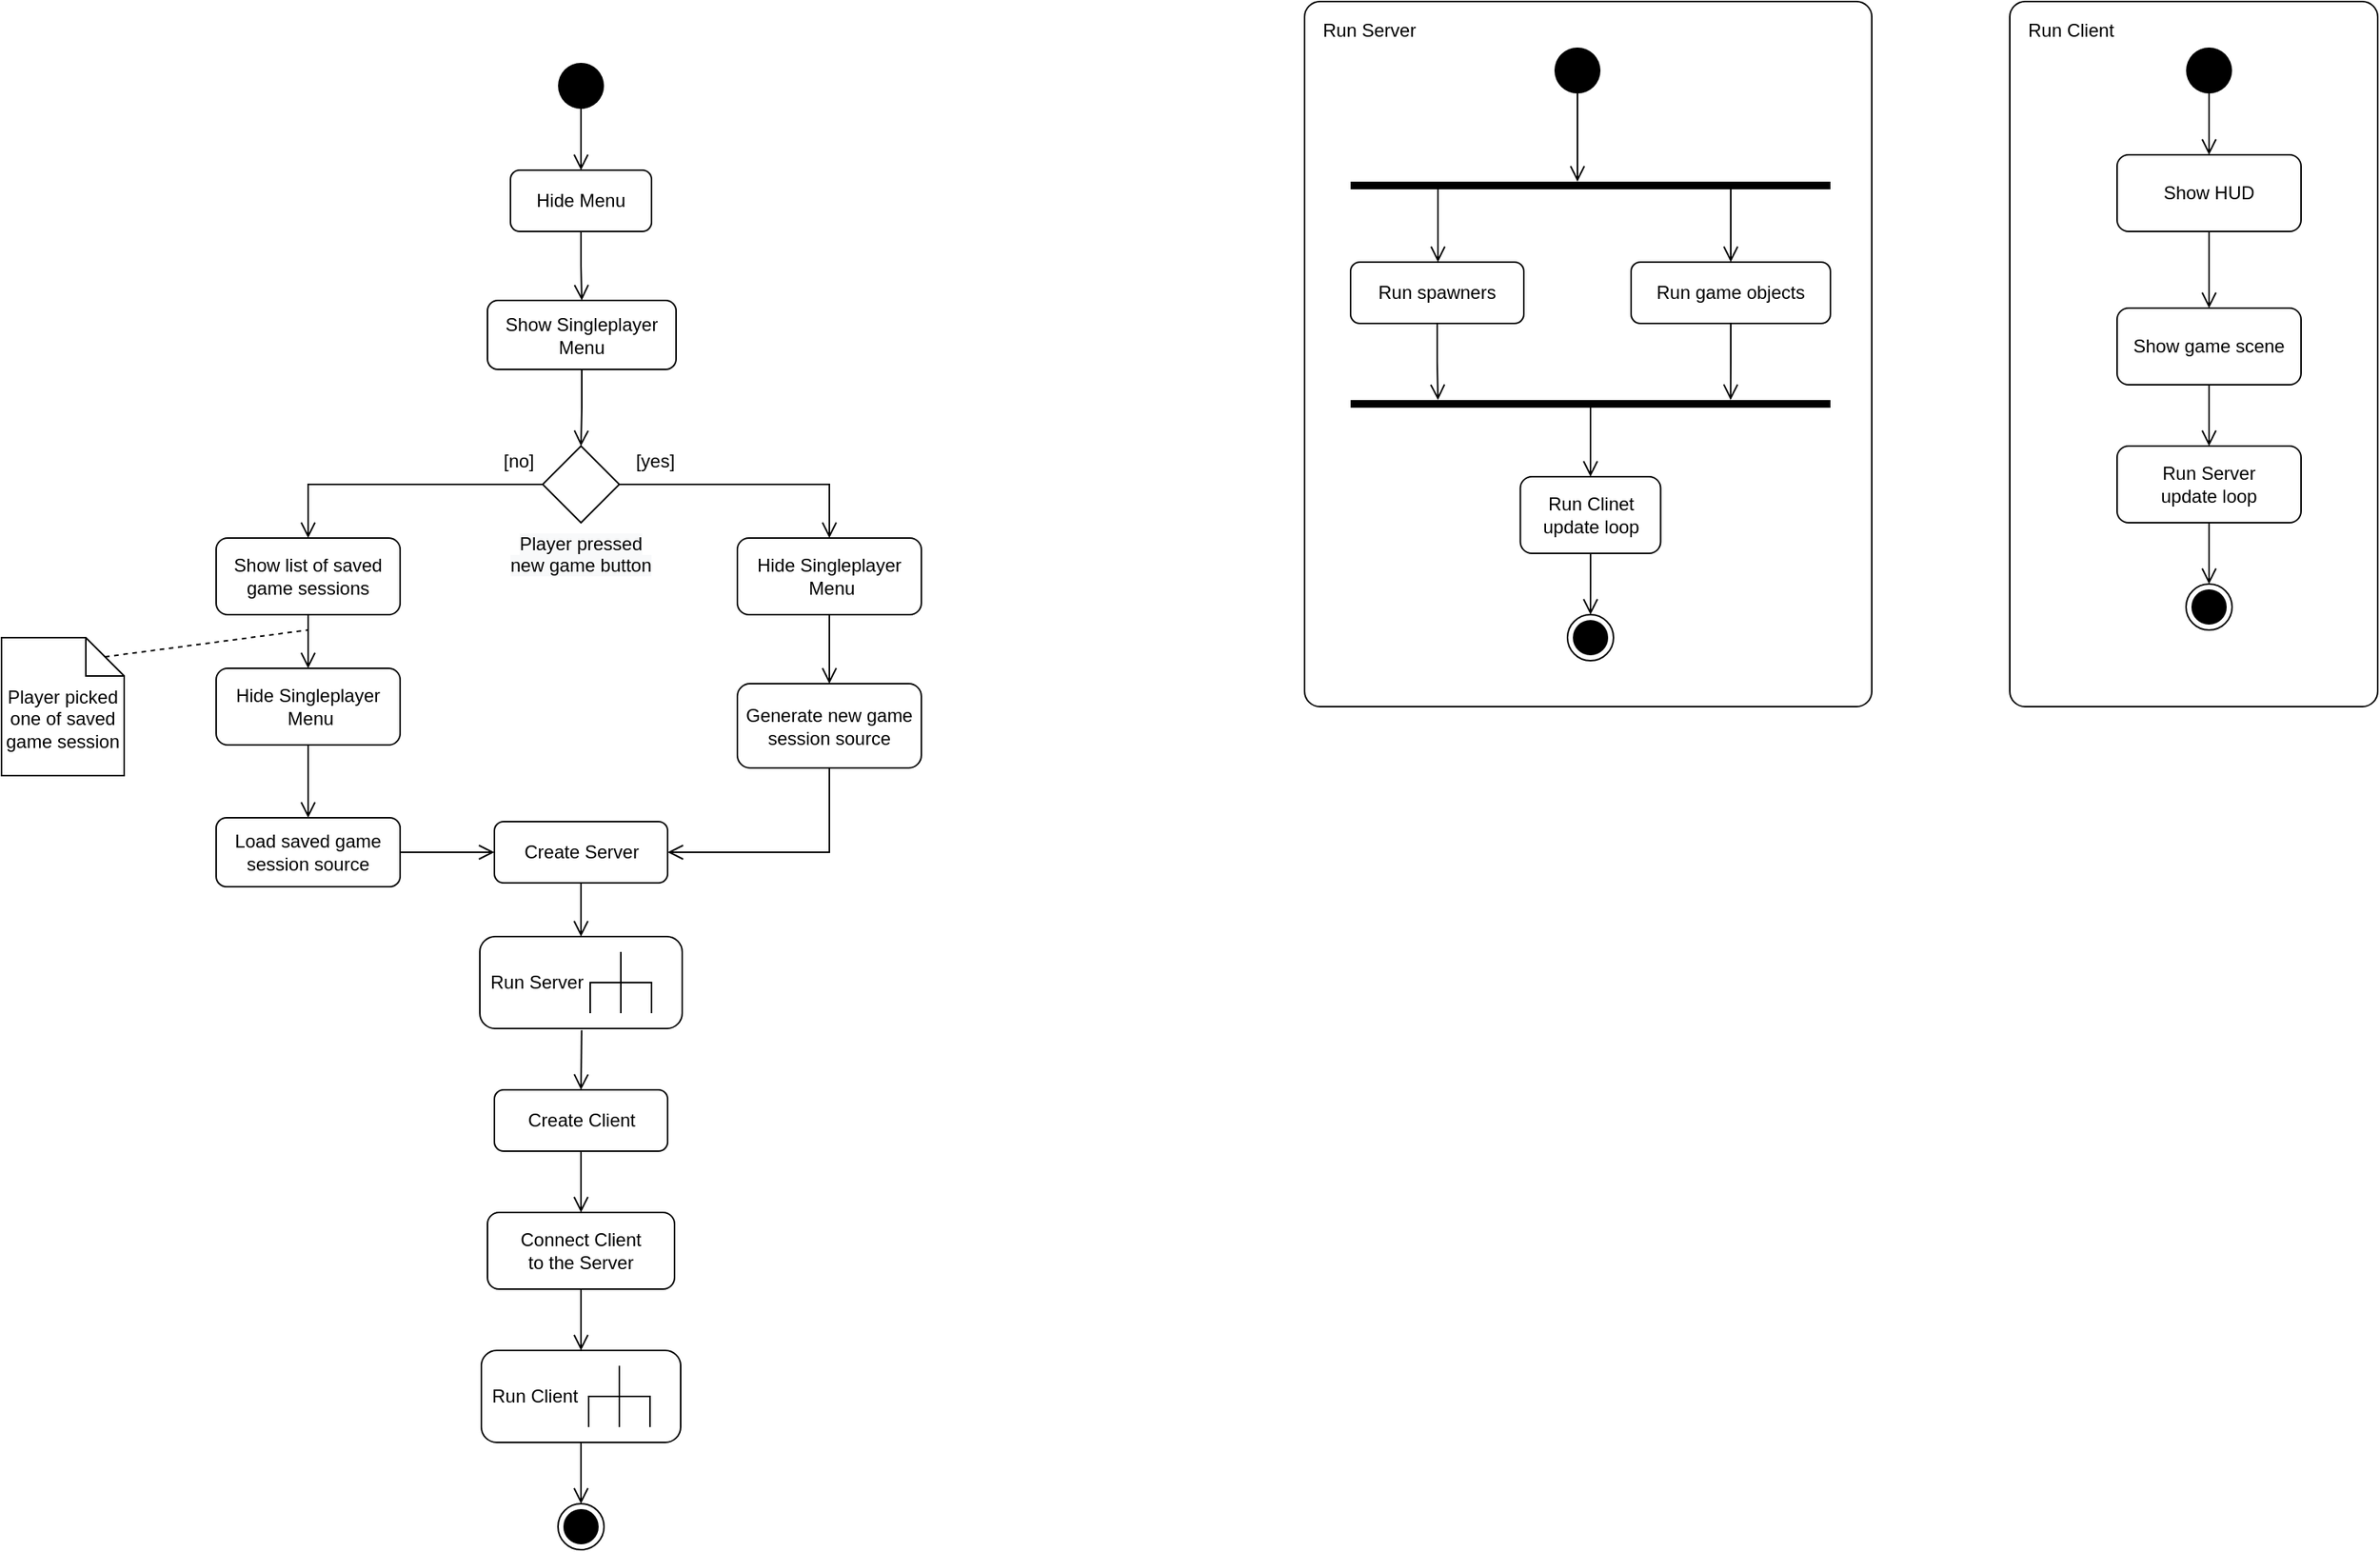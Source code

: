 <mxfile version="18.0.6" type="device"><diagram id="-9HNZeXDYJOqd_FAlpaB" name="Strona-1"><mxGraphModel dx="958" dy="596" grid="1" gridSize="10" guides="1" tooltips="1" connect="1" arrows="1" fold="1" page="1" pageScale="1" pageWidth="827" pageHeight="1169" math="0" shadow="0"><root><mxCell id="0"/><mxCell id="1" parent="0"/><mxCell id="go97cDAvdY4h7-D4Mstn-28" value="Run Client" style="rounded=1;absoluteArcSize=1;arcSize=20;html=1;verticalAlign=top;align=left;spacingTop=5;spacingLeft=10;fillColor=none;" vertex="1" parent="1"><mxGeometry x="1350" y="60" width="240" height="460" as="geometry"/></mxCell><mxCell id="go97cDAvdY4h7-D4Mstn-27" value="Run Server" style="rounded=1;absoluteArcSize=1;arcSize=20;html=1;verticalAlign=top;align=left;spacingTop=5;spacingLeft=10;fillColor=none;" vertex="1" parent="1"><mxGeometry x="890" y="60" width="370" height="460" as="geometry"/></mxCell><mxCell id="x7gVKlhXDRItL7wuzmwW-2" value="" style="edgeStyle=orthogonalEdgeStyle;html=1;verticalAlign=bottom;endArrow=open;endSize=8;strokeColor=#000000;rounded=0;entryX=0.5;entryY=0;entryDx=0;entryDy=0;exitX=0.5;exitY=1;exitDx=0;exitDy=0;" parent="1" source="NErxtUEIabBKc6ScrrPM-1" target="x7gVKlhXDRItL7wuzmwW-3" edge="1"><mxGeometry relative="1" as="geometry"><mxPoint x="413" y="135" as="targetPoint"/><mxPoint x="413.5" y="105" as="sourcePoint"/></mxGeometry></mxCell><mxCell id="x7gVKlhXDRItL7wuzmwW-7" style="edgeStyle=orthogonalEdgeStyle;rounded=0;orthogonalLoop=1;jettySize=auto;html=1;strokeColor=#000000;endArrow=open;endFill=0;strokeWidth=1;endSize=8;entryX=0.5;entryY=0;entryDx=0;entryDy=0;" parent="1" source="x7gVKlhXDRItL7wuzmwW-3" target="x7gVKlhXDRItL7wuzmwW-8" edge="1"><mxGeometry relative="1" as="geometry"><mxPoint x="438" y="285" as="targetPoint"/></mxGeometry></mxCell><mxCell id="x7gVKlhXDRItL7wuzmwW-3" value="Hide&amp;nbsp;Menu" style="rounded=1;whiteSpace=wrap;html=1;strokeColor=#000000;" parent="1" vertex="1"><mxGeometry x="372" y="170" width="92" height="40" as="geometry"/></mxCell><mxCell id="x7gVKlhXDRItL7wuzmwW-36" style="edgeStyle=orthogonalEdgeStyle;rounded=0;orthogonalLoop=1;jettySize=auto;html=1;entryX=0.5;entryY=0;entryDx=0;entryDy=0;endArrow=open;endFill=0;endSize=8;strokeColor=#000000;strokeWidth=1;" parent="1" source="x7gVKlhXDRItL7wuzmwW-8" target="NErxtUEIabBKc6ScrrPM-3" edge="1"><mxGeometry relative="1" as="geometry"><mxPoint x="414" y="370" as="targetPoint"/></mxGeometry></mxCell><mxCell id="x7gVKlhXDRItL7wuzmwW-8" value="Show Singleplayer Menu" style="rounded=1;whiteSpace=wrap;html=1;strokeColor=#000000;" parent="1" vertex="1"><mxGeometry x="357" y="255" width="123" height="45" as="geometry"/></mxCell><mxCell id="x7gVKlhXDRItL7wuzmwW-19" style="edgeStyle=orthogonalEdgeStyle;rounded=0;orthogonalLoop=1;jettySize=auto;html=1;endArrow=open;endFill=0;endSize=8;strokeColor=#000000;strokeWidth=1;" parent="1" source="x7gVKlhXDRItL7wuzmwW-15" target="NErxtUEIabBKc6ScrrPM-16" edge="1"><mxGeometry relative="1" as="geometry"><mxPoint x="418" y="660" as="targetPoint"/></mxGeometry></mxCell><mxCell id="x7gVKlhXDRItL7wuzmwW-15" value="Create Server" style="rounded=1;whiteSpace=wrap;html=1;strokeColor=#000000;" parent="1" vertex="1"><mxGeometry x="361.5" y="595" width="113" height="40" as="geometry"/></mxCell><mxCell id="x7gVKlhXDRItL7wuzmwW-47" style="edgeStyle=orthogonalEdgeStyle;rounded=0;orthogonalLoop=1;jettySize=auto;html=1;entryX=0.5;entryY=0;entryDx=0;entryDy=0;fontSize=12;endArrow=open;endFill=0;endSize=8;strokeColor=#000000;strokeWidth=1;exitX=0.503;exitY=1.018;exitDx=0;exitDy=0;exitPerimeter=0;" parent="1" source="NErxtUEIabBKc6ScrrPM-16" target="x7gVKlhXDRItL7wuzmwW-44" edge="1"><mxGeometry relative="1" as="geometry"><mxPoint x="418" y="700" as="sourcePoint"/></mxGeometry></mxCell><mxCell id="x7gVKlhXDRItL7wuzmwW-39" style="edgeStyle=orthogonalEdgeStyle;rounded=0;orthogonalLoop=1;jettySize=auto;html=1;entryX=0.5;entryY=0;entryDx=0;entryDy=0;endArrow=open;endFill=0;endSize=8;strokeColor=#000000;strokeWidth=1;exitX=1;exitY=0.5;exitDx=0;exitDy=0;" parent="1" source="NErxtUEIabBKc6ScrrPM-3" target="NErxtUEIabBKc6ScrrPM-8" edge="1"><mxGeometry relative="1" as="geometry"><mxPoint x="496" y="374.976" as="sourcePoint"/></mxGeometry></mxCell><mxCell id="x7gVKlhXDRItL7wuzmwW-41" value="[yes]" style="edgeLabel;html=1;align=center;verticalAlign=middle;resizable=0;points=[];fontSize=12;" parent="x7gVKlhXDRItL7wuzmwW-39" vertex="1" connectable="0"><mxGeometry x="-0.399" y="3" relative="1" as="geometry"><mxPoint x="-29" y="-12" as="offset"/></mxGeometry></mxCell><mxCell id="x7gVKlhXDRItL7wuzmwW-40" value="[no]" style="edgeStyle=orthogonalEdgeStyle;rounded=0;orthogonalLoop=1;jettySize=auto;html=1;endArrow=open;endFill=0;endSize=8;strokeColor=#000000;strokeWidth=1;fontSize=12;exitX=0;exitY=0.5;exitDx=0;exitDy=0;" parent="1" source="NErxtUEIabBKc6ScrrPM-3" target="NErxtUEIabBKc6ScrrPM-7" edge="1"><mxGeometry x="-0.824" y="-15" relative="1" as="geometry"><mxPoint as="offset"/><mxPoint x="340" y="374.976" as="sourcePoint"/><Array as="points"><mxPoint x="240" y="375"/></Array></mxGeometry></mxCell><mxCell id="x7gVKlhXDRItL7wuzmwW-42" style="edgeStyle=orthogonalEdgeStyle;rounded=0;orthogonalLoop=1;jettySize=auto;html=1;entryX=1;entryY=0.5;entryDx=0;entryDy=0;fontSize=12;endArrow=open;endFill=0;endSize=8;strokeColor=#000000;strokeWidth=1;" parent="1" source="x7gVKlhXDRItL7wuzmwW-37" target="x7gVKlhXDRItL7wuzmwW-15" edge="1"><mxGeometry relative="1" as="geometry"><Array as="points"><mxPoint x="580" y="615"/></Array></mxGeometry></mxCell><mxCell id="x7gVKlhXDRItL7wuzmwW-37" value="&lt;span style=&quot;&quot;&gt;Generate new game session&amp;nbsp;&lt;/span&gt;&lt;span style=&quot;&quot;&gt;source&lt;/span&gt;" style="rounded=1;whiteSpace=wrap;html=1;strokeColor=#000000;strokeWidth=1;" parent="1" vertex="1"><mxGeometry x="520" y="505" width="120" height="55" as="geometry"/></mxCell><mxCell id="x7gVKlhXDRItL7wuzmwW-43" style="edgeStyle=orthogonalEdgeStyle;rounded=0;orthogonalLoop=1;jettySize=auto;html=1;entryX=0;entryY=0.5;entryDx=0;entryDy=0;fontSize=12;endArrow=open;endFill=0;endSize=8;strokeColor=#000000;strokeWidth=1;exitX=1;exitY=0.5;exitDx=0;exitDy=0;" parent="1" source="NErxtUEIabBKc6ScrrPM-13" target="x7gVKlhXDRItL7wuzmwW-15" edge="1"><mxGeometry relative="1" as="geometry"><Array as="points"><mxPoint x="320" y="615"/><mxPoint x="320" y="615"/></Array></mxGeometry></mxCell><mxCell id="NErxtUEIabBKc6ScrrPM-14" style="edgeStyle=none;rounded=0;orthogonalLoop=1;jettySize=auto;html=1;entryX=0.5;entryY=0;entryDx=0;entryDy=0;endArrow=open;endFill=0;endSize=8;" parent="1" source="x7gVKlhXDRItL7wuzmwW-38" target="NErxtUEIabBKc6ScrrPM-13" edge="1"><mxGeometry relative="1" as="geometry"/></mxCell><mxCell id="x7gVKlhXDRItL7wuzmwW-38" value="Hide&amp;nbsp;Singleplayer&lt;br&gt;&amp;nbsp;Menu" style="rounded=1;whiteSpace=wrap;html=1;strokeColor=#000000;strokeWidth=1;" parent="1" vertex="1"><mxGeometry x="180" y="495" width="120" height="50" as="geometry"/></mxCell><mxCell id="x7gVKlhXDRItL7wuzmwW-48" style="edgeStyle=orthogonalEdgeStyle;rounded=0;orthogonalLoop=1;jettySize=auto;html=1;entryX=0.5;entryY=0;entryDx=0;entryDy=0;fontSize=12;endArrow=open;endFill=0;endSize=8;strokeColor=#000000;strokeWidth=1;" parent="1" source="x7gVKlhXDRItL7wuzmwW-44" target="x7gVKlhXDRItL7wuzmwW-45" edge="1"><mxGeometry relative="1" as="geometry"/></mxCell><mxCell id="x7gVKlhXDRItL7wuzmwW-44" value="Create Client" style="rounded=1;whiteSpace=wrap;html=1;strokeColor=#000000;" parent="1" vertex="1"><mxGeometry x="361.5" y="770" width="113" height="40" as="geometry"/></mxCell><mxCell id="x7gVKlhXDRItL7wuzmwW-49" style="edgeStyle=orthogonalEdgeStyle;rounded=0;orthogonalLoop=1;jettySize=auto;html=1;fontSize=12;endArrow=open;endFill=0;endSize=8;strokeColor=#000000;strokeWidth=1;" parent="1" source="x7gVKlhXDRItL7wuzmwW-45" target="NErxtUEIabBKc6ScrrPM-15" edge="1"><mxGeometry relative="1" as="geometry"><mxPoint x="419" y="920" as="targetPoint"/></mxGeometry></mxCell><mxCell id="x7gVKlhXDRItL7wuzmwW-45" value="Connect Client &lt;br&gt;to the Server" style="rounded=1;whiteSpace=wrap;html=1;strokeColor=#000000;" parent="1" vertex="1"><mxGeometry x="357" y="850" width="122" height="50" as="geometry"/></mxCell><mxCell id="NErxtUEIabBKc6ScrrPM-1" value="" style="ellipse;fillColor=#000000;strokeColor=none;" parent="1" vertex="1"><mxGeometry x="403" y="100" width="30" height="30" as="geometry"/></mxCell><mxCell id="NErxtUEIabBKc6ScrrPM-3" value="" style="rhombus;" parent="1" vertex="1"><mxGeometry x="393" y="350" width="50" height="50" as="geometry"/></mxCell><mxCell id="NErxtUEIabBKc6ScrrPM-4" value="&lt;span style=&quot;color: rgb(0, 0, 0); font-family: Helvetica; font-size: 12px; font-style: normal; font-variant-ligatures: normal; font-variant-caps: normal; font-weight: 400; letter-spacing: normal; orphans: 2; text-indent: 0px; text-transform: none; widows: 2; word-spacing: 0px; -webkit-text-stroke-width: 0px; background-color: rgb(248, 249, 250); text-decoration-thickness: initial; text-decoration-style: initial; text-decoration-color: initial; float: none; display: inline !important;&quot;&gt;Player pressed&lt;/span&gt;&lt;br style=&quot;color: rgb(0, 0, 0); font-family: Helvetica; font-size: 12px; font-style: normal; font-variant-ligatures: normal; font-variant-caps: normal; font-weight: 400; letter-spacing: normal; orphans: 2; text-indent: 0px; text-transform: none; widows: 2; word-spacing: 0px; -webkit-text-stroke-width: 0px; background-color: rgb(248, 249, 250); text-decoration-thickness: initial; text-decoration-style: initial; text-decoration-color: initial;&quot;&gt;&lt;span style=&quot;color: rgb(0, 0, 0); font-family: Helvetica; font-size: 12px; font-style: normal; font-variant-ligatures: normal; font-variant-caps: normal; font-weight: 400; letter-spacing: normal; orphans: 2; text-indent: 0px; text-transform: none; widows: 2; word-spacing: 0px; -webkit-text-stroke-width: 0px; background-color: rgb(248, 249, 250); text-decoration-thickness: initial; text-decoration-style: initial; text-decoration-color: initial; float: none; display: inline !important;&quot;&gt;new game button&lt;/span&gt;" style="text;whiteSpace=wrap;html=1;align=center;" parent="1" vertex="1"><mxGeometry x="363" y="400" width="110" height="40" as="geometry"/></mxCell><mxCell id="NErxtUEIabBKc6ScrrPM-5" value="" style="ellipse;html=1;shape=endState;fillColor=#000000;strokeColor=#000000;" parent="1" vertex="1"><mxGeometry x="403" y="1040" width="30" height="30" as="geometry"/></mxCell><mxCell id="NErxtUEIabBKc6ScrrPM-10" style="edgeStyle=orthogonalEdgeStyle;rounded=0;orthogonalLoop=1;jettySize=auto;html=1;endArrow=open;endFill=0;endSize=8;" parent="1" source="NErxtUEIabBKc6ScrrPM-7" target="x7gVKlhXDRItL7wuzmwW-38" edge="1"><mxGeometry relative="1" as="geometry"/></mxCell><mxCell id="NErxtUEIabBKc6ScrrPM-7" value="Show list of saved game sessions" style="rounded=1;whiteSpace=wrap;html=1;strokeColor=#000000;strokeWidth=1;" parent="1" vertex="1"><mxGeometry x="180" y="410" width="120" height="50" as="geometry"/></mxCell><mxCell id="NErxtUEIabBKc6ScrrPM-9" style="edgeStyle=orthogonalEdgeStyle;rounded=0;orthogonalLoop=1;jettySize=auto;html=1;endSize=8;endArrow=open;endFill=0;" parent="1" source="NErxtUEIabBKc6ScrrPM-8" target="x7gVKlhXDRItL7wuzmwW-37" edge="1"><mxGeometry relative="1" as="geometry"/></mxCell><mxCell id="NErxtUEIabBKc6ScrrPM-8" value="Hide&amp;nbsp;Singleplayer&lt;br&gt;&amp;nbsp;Menu" style="rounded=1;whiteSpace=wrap;html=1;strokeColor=#000000;strokeWidth=1;" parent="1" vertex="1"><mxGeometry x="520" y="410" width="120" height="50" as="geometry"/></mxCell><mxCell id="NErxtUEIabBKc6ScrrPM-12" style="rounded=0;orthogonalLoop=1;jettySize=auto;html=1;endArrow=none;endFill=0;endSize=8;dashed=1;exitX=0;exitY=0;exitDx=67.5;exitDy=12.5;exitPerimeter=0;" parent="1" source="NErxtUEIabBKc6ScrrPM-11" edge="1"><mxGeometry relative="1" as="geometry"><mxPoint x="240" y="470" as="targetPoint"/></mxGeometry></mxCell><mxCell id="NErxtUEIabBKc6ScrrPM-11" value="Player picked one of saved game session" style="shape=note2;boundedLbl=1;whiteSpace=wrap;html=1;size=25;verticalAlign=top;align=center;" parent="1" vertex="1"><mxGeometry x="40" y="475" width="80" height="90" as="geometry"/></mxCell><mxCell id="NErxtUEIabBKc6ScrrPM-13" value="&lt;span style=&quot;&quot;&gt;Load saved game session&amp;nbsp;&lt;/span&gt;&lt;span style=&quot;&quot;&gt;source&lt;/span&gt;" style="rounded=1;whiteSpace=wrap;html=1;strokeColor=#000000;strokeWidth=1;" parent="1" vertex="1"><mxGeometry x="180" y="592.5" width="120" height="45" as="geometry"/></mxCell><mxCell id="NErxtUEIabBKc6ScrrPM-17" style="edgeStyle=none;rounded=0;orthogonalLoop=1;jettySize=auto;html=1;entryX=0.5;entryY=0;entryDx=0;entryDy=0;endArrow=open;endFill=0;endSize=8;" parent="1" source="NErxtUEIabBKc6ScrrPM-15" target="NErxtUEIabBKc6ScrrPM-5" edge="1"><mxGeometry relative="1" as="geometry"/></mxCell><mxCell id="NErxtUEIabBKc6ScrrPM-15" value="&lt;span style=&quot;text-align: center;&quot;&gt;Run Client&lt;/span&gt;" style="shape=mxgraph.uml25.behaviorAction;html=1;rounded=1;absoluteArcSize=1;arcSize=10;align=left;spacingLeft=5;" parent="1" vertex="1"><mxGeometry x="353" y="940" width="130" height="60" as="geometry"/></mxCell><mxCell id="NErxtUEIabBKc6ScrrPM-16" value="&lt;span style=&quot;text-align: center;&quot;&gt;Run Server&lt;/span&gt;" style="shape=mxgraph.uml25.behaviorAction;html=1;rounded=1;absoluteArcSize=1;arcSize=10;align=left;spacingLeft=5;" parent="1" vertex="1"><mxGeometry x="352" y="670" width="132" height="60" as="geometry"/></mxCell><mxCell id="go97cDAvdY4h7-D4Mstn-3" style="edgeStyle=orthogonalEdgeStyle;rounded=0;orthogonalLoop=1;jettySize=auto;html=1;endSize=8;endArrow=open;endFill=0;" edge="1" parent="1" source="go97cDAvdY4h7-D4Mstn-1" target="go97cDAvdY4h7-D4Mstn-2"><mxGeometry relative="1" as="geometry"/></mxCell><mxCell id="go97cDAvdY4h7-D4Mstn-1" value="" style="ellipse;fillColor=#000000;strokeColor=none;" vertex="1" parent="1"><mxGeometry x="1465" y="90" width="30" height="30" as="geometry"/></mxCell><mxCell id="go97cDAvdY4h7-D4Mstn-18" style="edgeStyle=orthogonalEdgeStyle;rounded=0;orthogonalLoop=1;jettySize=auto;html=1;entryX=0.5;entryY=0;entryDx=0;entryDy=0;endArrow=open;endFill=0;endSize=8;" edge="1" parent="1" source="go97cDAvdY4h7-D4Mstn-2" target="go97cDAvdY4h7-D4Mstn-17"><mxGeometry relative="1" as="geometry"/></mxCell><mxCell id="go97cDAvdY4h7-D4Mstn-2" value="Show HUD" style="rounded=1;whiteSpace=wrap;html=1;strokeColor=#000000;strokeWidth=1;" vertex="1" parent="1"><mxGeometry x="1420" y="160" width="120" height="50" as="geometry"/></mxCell><mxCell id="go97cDAvdY4h7-D4Mstn-13" style="edgeStyle=orthogonalEdgeStyle;rounded=0;orthogonalLoop=1;jettySize=auto;html=1;endArrow=open;endFill=0;endSize=8;" edge="1" parent="1" source="go97cDAvdY4h7-D4Mstn-4" target="go97cDAvdY4h7-D4Mstn-12"><mxGeometry relative="1" as="geometry"><mxPoint x="983" y="320" as="targetPoint"/><Array as="points"><mxPoint x="977" y="295"/><mxPoint x="977" y="295"/></Array></mxGeometry></mxCell><mxCell id="go97cDAvdY4h7-D4Mstn-4" value="Run spawners" style="rounded=1;whiteSpace=wrap;html=1;" vertex="1" parent="1"><mxGeometry x="920" y="230" width="113" height="40" as="geometry"/></mxCell><mxCell id="go97cDAvdY4h7-D4Mstn-9" style="edgeStyle=orthogonalEdgeStyle;rounded=0;orthogonalLoop=1;jettySize=auto;html=1;endArrow=open;endFill=0;endSize=8;" edge="1" parent="1" source="go97cDAvdY4h7-D4Mstn-5" target="go97cDAvdY4h7-D4Mstn-8"><mxGeometry relative="1" as="geometry"><Array as="points"><mxPoint x="1068" y="160"/><mxPoint x="1068" y="160"/></Array></mxGeometry></mxCell><mxCell id="go97cDAvdY4h7-D4Mstn-5" value="" style="ellipse;fillColor=#000000;strokeColor=none;" vertex="1" parent="1"><mxGeometry x="1053" y="90" width="30" height="30" as="geometry"/></mxCell><mxCell id="go97cDAvdY4h7-D4Mstn-14" style="edgeStyle=orthogonalEdgeStyle;rounded=0;orthogonalLoop=1;jettySize=auto;html=1;endArrow=open;endFill=0;endSize=8;entryX=-0.01;entryY=0.208;entryDx=0;entryDy=0;entryPerimeter=0;" edge="1" parent="1" source="go97cDAvdY4h7-D4Mstn-7" target="go97cDAvdY4h7-D4Mstn-12"><mxGeometry relative="1" as="geometry"/></mxCell><mxCell id="go97cDAvdY4h7-D4Mstn-7" value="Run game objects" style="rounded=1;whiteSpace=wrap;html=1;" vertex="1" parent="1"><mxGeometry x="1103" y="230" width="130" height="40" as="geometry"/></mxCell><mxCell id="go97cDAvdY4h7-D4Mstn-10" style="edgeStyle=orthogonalEdgeStyle;rounded=0;orthogonalLoop=1;jettySize=auto;html=1;endArrow=open;endFill=0;endSize=8;" edge="1" parent="1" source="go97cDAvdY4h7-D4Mstn-8"><mxGeometry relative="1" as="geometry"><mxPoint x="977" y="230" as="targetPoint"/><Array as="points"><mxPoint x="977" y="190"/><mxPoint x="977" y="190"/></Array></mxGeometry></mxCell><mxCell id="go97cDAvdY4h7-D4Mstn-11" style="edgeStyle=orthogonalEdgeStyle;rounded=0;orthogonalLoop=1;jettySize=auto;html=1;entryX=0.5;entryY=0;entryDx=0;entryDy=0;endArrow=open;endFill=0;endSize=8;" edge="1" parent="1" source="go97cDAvdY4h7-D4Mstn-8" target="go97cDAvdY4h7-D4Mstn-7"><mxGeometry relative="1" as="geometry"><Array as="points"><mxPoint x="1168" y="190"/><mxPoint x="1168" y="190"/></Array></mxGeometry></mxCell><mxCell id="go97cDAvdY4h7-D4Mstn-8" value="" style="html=1;points=[];perimeter=orthogonalPerimeter;fillColor=#000000;strokeColor=none;direction=south;" vertex="1" parent="1"><mxGeometry x="920" y="177.5" width="313" height="5" as="geometry"/></mxCell><mxCell id="go97cDAvdY4h7-D4Mstn-16" style="edgeStyle=orthogonalEdgeStyle;rounded=0;orthogonalLoop=1;jettySize=auto;html=1;entryX=0.5;entryY=0;entryDx=0;entryDy=0;endArrow=open;endFill=0;endSize=8;" edge="1" parent="1" source="go97cDAvdY4h7-D4Mstn-12" target="go97cDAvdY4h7-D4Mstn-15"><mxGeometry relative="1" as="geometry"/></mxCell><mxCell id="go97cDAvdY4h7-D4Mstn-12" value="" style="html=1;points=[];perimeter=orthogonalPerimeter;fillColor=#000000;strokeColor=none;direction=south;" vertex="1" parent="1"><mxGeometry x="920" y="320" width="313" height="5" as="geometry"/></mxCell><mxCell id="go97cDAvdY4h7-D4Mstn-22" style="edgeStyle=orthogonalEdgeStyle;rounded=0;orthogonalLoop=1;jettySize=auto;html=1;entryX=0.5;entryY=0;entryDx=0;entryDy=0;endArrow=open;endFill=0;endSize=8;" edge="1" parent="1" source="go97cDAvdY4h7-D4Mstn-15" target="go97cDAvdY4h7-D4Mstn-21"><mxGeometry relative="1" as="geometry"/></mxCell><mxCell id="go97cDAvdY4h7-D4Mstn-15" value="Run Clinet update loop" style="rounded=1;whiteSpace=wrap;html=1;" vertex="1" parent="1"><mxGeometry x="1030.75" y="370" width="91.5" height="50" as="geometry"/></mxCell><mxCell id="go97cDAvdY4h7-D4Mstn-20" style="edgeStyle=orthogonalEdgeStyle;rounded=0;orthogonalLoop=1;jettySize=auto;html=1;entryX=0.5;entryY=0;entryDx=0;entryDy=0;endArrow=open;endFill=0;endSize=8;" edge="1" parent="1" source="go97cDAvdY4h7-D4Mstn-17" target="go97cDAvdY4h7-D4Mstn-19"><mxGeometry relative="1" as="geometry"/></mxCell><mxCell id="go97cDAvdY4h7-D4Mstn-17" value="Show game scene" style="rounded=1;whiteSpace=wrap;html=1;strokeColor=#000000;strokeWidth=1;" vertex="1" parent="1"><mxGeometry x="1420" y="260" width="120" height="50" as="geometry"/></mxCell><mxCell id="go97cDAvdY4h7-D4Mstn-24" style="edgeStyle=orthogonalEdgeStyle;rounded=0;orthogonalLoop=1;jettySize=auto;html=1;entryX=0.5;entryY=0;entryDx=0;entryDy=0;endArrow=open;endFill=0;endSize=8;" edge="1" parent="1" source="go97cDAvdY4h7-D4Mstn-19" target="go97cDAvdY4h7-D4Mstn-23"><mxGeometry relative="1" as="geometry"/></mxCell><mxCell id="go97cDAvdY4h7-D4Mstn-19" value="Run Server &lt;br&gt;update loop" style="rounded=1;whiteSpace=wrap;html=1;strokeColor=#000000;strokeWidth=1;" vertex="1" parent="1"><mxGeometry x="1420" y="350" width="120" height="50" as="geometry"/></mxCell><mxCell id="go97cDAvdY4h7-D4Mstn-21" value="" style="ellipse;html=1;shape=endState;fillColor=#000000;strokeColor=#000000;" vertex="1" parent="1"><mxGeometry x="1061.5" y="460" width="30" height="30" as="geometry"/></mxCell><mxCell id="go97cDAvdY4h7-D4Mstn-23" value="" style="ellipse;html=1;shape=endState;fillColor=#000000;strokeColor=#000000;" vertex="1" parent="1"><mxGeometry x="1465" y="440" width="30" height="30" as="geometry"/></mxCell></root></mxGraphModel></diagram></mxfile>